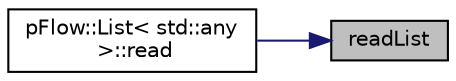 digraph "readList"
{
 // LATEX_PDF_SIZE
  edge [fontname="Helvetica",fontsize="10",labelfontname="Helvetica",labelfontsize="10"];
  node [fontname="Helvetica",fontsize="10",shape=record];
  rankdir="RL";
  Node1 [label="readList",height=0.2,width=0.4,color="black", fillcolor="grey75", style="filled", fontcolor="black",tooltip=" "];
  Node1 -> Node2 [dir="back",color="midnightblue",fontsize="10",style="solid",fontname="Helvetica"];
  Node2 [label="pFlow::List\< std::any\l \>::read",height=0.2,width=0.4,color="black", fillcolor="white", style="filled",URL="$classpFlow_1_1List.html#aff8e92ab47032ae811d1271161cb9b22",tooltip=" "];
}
